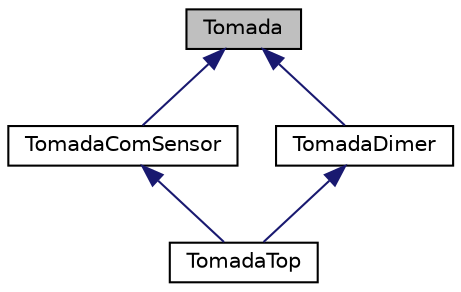 digraph "Tomada"
{
  edge [fontname="Helvetica",fontsize="10",labelfontname="Helvetica",labelfontsize="10"];
  node [fontname="Helvetica",fontsize="10",shape=record];
  Node1 [label="Tomada",height=0.2,width=0.4,color="black", fillcolor="grey75", style="filled", fontcolor="black"];
  Node1 -> Node2 [dir="back",color="midnightblue",fontsize="10",style="solid",fontname="Helvetica"];
  Node2 [label="TomadaComSensor",height=0.2,width=0.4,color="black", fillcolor="white", style="filled",URL="$class_tomada_com_sensor.html"];
  Node2 -> Node3 [dir="back",color="midnightblue",fontsize="10",style="solid",fontname="Helvetica"];
  Node3 [label="TomadaTop",height=0.2,width=0.4,color="black", fillcolor="white", style="filled",URL="$class_tomada_top.html"];
  Node1 -> Node4 [dir="back",color="midnightblue",fontsize="10",style="solid",fontname="Helvetica"];
  Node4 [label="TomadaDimer",height=0.2,width=0.4,color="black", fillcolor="white", style="filled",URL="$class_tomada_dimer.html"];
  Node4 -> Node3 [dir="back",color="midnightblue",fontsize="10",style="solid",fontname="Helvetica"];
}
